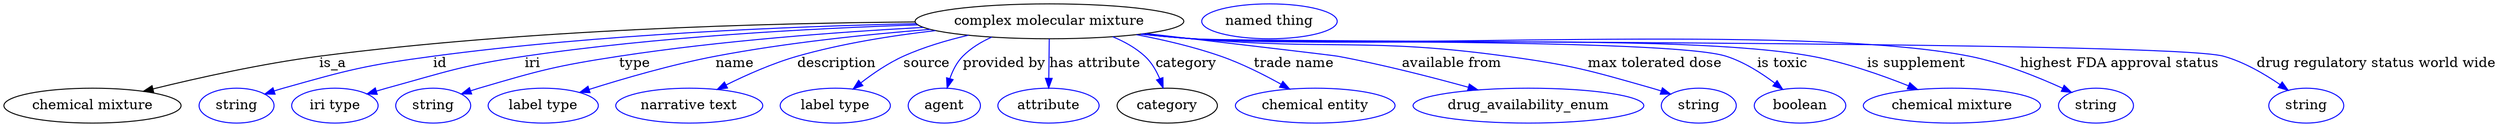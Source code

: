 digraph {
	graph [bb="0,0,2554,123"];
	node [label="\N"];
	"complex molecular mixture"	[height=0.5,
		label="complex molecular mixture",
		pos="1073,105",
		width=3.8274];
	"chemical mixture"	[height=0.5,
		pos="90.992,18",
		width=2.5276];
	"complex molecular mixture" -> "chemical mixture"	[label=is_a,
		lp="339.99,61.5",
		pos="e,143.77,32.806 935.07,104.24 784.72,102.94 537.33,96.249 325.99,69 266.9,61.381 200.59,46.698 153.51,35.206"];
	id	[color=blue,
		height=0.5,
		label=string,
		pos="237.99,18",
		width=1.0652];
	"complex molecular mixture" -> id	[color=blue,
		label=id,
		lp="452.99,61.5",
		pos="e,266.98,29.984 936.69,102.18 809.32,99.114 614.1,90.907 445.99,69 373.99,59.618 355.93,55.499 285.99,36 282.88,35.133 279.69,34.168 \
276.49,33.151",
		style=solid];
	iri	[color=blue,
		height=0.5,
		label="iri type",
		pos="338.99,18",
		width=1.2277];
	"complex molecular mixture" -> iri	[color=blue,
		label=iri,
		lp="541.99,61.5",
		pos="e,372.38,29.82 937.77,101.39 828.36,97.806 670.58,89.276 533.99,69 480.88,61.116 421.29,44.688 382.12,32.81",
		style=solid];
	type	[color=blue,
		height=0.5,
		label=string,
		pos="439.99,18",
		width=1.0652];
	"complex molecular mixture" -> type	[color=blue,
		label=type,
		lp="646.99,61.5",
		pos="e,468.64,29.989 943.32,98.73 854.92,93.916 735.42,85.013 630.99,69 566.09,59.049 549.98,54.534 486.99,36 484.09,35.146 481.1,34.209 \
478.11,33.227",
		style=solid];
	name	[color=blue,
		height=0.5,
		label="label type",
		pos="552.99,18",
		width=1.5707];
	"complex molecular mixture" -> name	[color=blue,
		label=name,
		lp="749.99,61.5",
		pos="e,590.52,31.655 950.41,96.678 884.65,91.45 802.46,82.824 729.99,69 685.27,60.468 635.45,45.928 600.09,34.72",
		style=solid];
	description	[color=blue,
		height=0.5,
		label="narrative text",
		pos="702.99,18",
		width=2.0943];
	"complex molecular mixture" -> description	[color=blue,
		label=description,
		lp="854.49,61.5",
		pos="e,731.8,34.764 956.12,95.444 911.1,90.275 859.58,82.048 813.99,69 788.79,61.788 761.96,49.83 740.99,39.417",
		style=solid];
	source	[color=blue,
		height=0.5,
		label="label type",
		pos="852.99,18",
		width=1.5707];
	"complex molecular mixture" -> source	[color=blue,
		label=source,
		lp="946.99,61.5",
		pos="e,871.35,35.187 989.73,90.642 967.47,85.454 943.82,78.422 922.99,69 907.51,61.999 891.97,51.348 879.47,41.673",
		style=solid];
	"provided by"	[color=blue,
		height=0.5,
		label=agent,
		pos="964.99,18",
		width=1.0291];
	"complex molecular mixture" -> "provided by"	[color=blue,
		label="provided by",
		lp="1026.5,61.5",
		pos="e,967.86,36.214 1013.7,88.718 1002.8,83.809 992.28,77.384 983.99,69 977.77,62.709 973.55,54.176 970.7,45.94",
		style=solid];
	"has attribute"	[color=blue,
		height=0.5,
		label=attribute,
		pos="1072,18",
		width=1.4443];
	"complex molecular mixture" -> "has attribute"	[color=blue,
		label="has attribute",
		lp="1120,61.5",
		pos="e,1072.2,36.175 1072.8,86.799 1072.7,75.163 1072.5,59.548 1072.3,46.237",
		style=solid];
	category	[height=0.5,
		pos="1193,18",
		width=1.4263];
	"complex molecular mixture" -> category	[color=blue,
		label=category,
		lp="1213.5,61.5",
		pos="e,1189.1,36.344 1138.4,89.066 1150.2,84.139 1161.7,77.617 1171,69 1177.7,62.776 1182.4,54.158 1185.8,45.829",
		style=solid];
	"trade name"	[color=blue,
		height=0.5,
		label="chemical entity",
		pos="1344,18",
		width=2.2748];
	"complex molecular mixture" -> "trade name"	[color=blue,
		label="trade name",
		lp="1323,61.5",
		pos="e,1318.3,35.129 1163,91.266 1191,85.937 1221.7,78.673 1249,69 1269.9,61.582 1292,50.229 1309.5,40.215",
		style=solid];
	"available from"	[color=blue,
		height=0.5,
		label=drug_availability_enum,
		pos="1562,18",
		width=3.2858];
	"complex molecular mixture" -> "available from"	[color=blue,
		label="available from",
		lp="1484.5,61.5",
		pos="e,1510.5,34.273 1171.8,92.432 1255.6,82.597 1363.1,69.921 1368,69 1412.9,60.594 1462.7,47.662 1500.7,37.056",
		style=solid];
	"max tolerated dose"	[color=blue,
		height=0.5,
		label=string,
		pos="1737,18",
		width=1.0652];
	"complex molecular mixture" -> "max tolerated dose"	[color=blue,
		label="max tolerated dose",
		lp="1692,61.5",
		pos="e,1708,29.915 1168.7,92.023 1185.5,90.166 1202.7,88.402 1219,87 1361.4,74.731 1398.4,88.513 1540,69 1607.2,59.738 1623.8,54.69 1689,\
36 1692.1,35.111 1695.3,34.13 1698.5,33.101",
		style=solid];
	"is toxic"	[color=blue,
		height=0.5,
		label=boolean,
		pos="1840,18",
		width=1.2999];
	"complex molecular mixture" -> "is toxic"	[color=blue,
		label="is toxic",
		lp="1822,61.5",
		pos="e,1822.4,34.895 1167.5,91.834 1184.6,89.963 1202.3,88.243 1219,87 1279.5,82.486 1707.2,87.545 1765,69 1783,63.219 1800.7,51.746 \
1814.4,41.247",
		style=solid];
	"is supplement"	[color=blue,
		height=0.5,
		label="chemical mixture",
		pos="1996,18",
		width=2.5276];
	"complex molecular mixture" -> "is supplement"	[color=blue,
		label="is supplement",
		lp="1959.5,61.5",
		pos="e,1960.7,34.659 1167.1,91.814 1184.4,89.933 1202.2,88.214 1219,87 1359.3,76.852 1713.6,94.375 1852,69 1886.2,62.725 1923.3,49.704 \
1951.2,38.523",
		style=solid];
	"highest FDA approval status"	[color=blue,
		height=0.5,
		label=string,
		pos="2143,18",
		width=1.0652];
	"complex molecular mixture" -> "highest FDA approval status"	[color=blue,
		label="highest FDA approval status",
		lp="2167.5,61.5",
		pos="e,2117.6,31.889 1166.7,91.776 1184.1,89.886 1202.1,88.175 1219,87 1395.3,74.768 1840.7,103.45 2014,69 2047.2,62.398 2083,47.903 \
2108.4,36.21",
		style=solid];
	"drug regulatory status world wide"	[color=blue,
		height=0.5,
		label=string,
		pos="2359,18",
		width=1.0652];
	"complex molecular mixture" -> "drug regulatory status world wide"	[color=blue,
		label="drug regulatory status world wide",
		lp="2431,61.5",
		pos="e,2340.4,33.799 1166.3,91.741 1183.8,89.842 1201.9,88.136 1219,87 1277.5,83.105 2217.6,84.884 2274,69 2295,63.09 2316.1,50.678 2332.1,\
39.7",
		style=solid];
	"named thing_category"	[color=blue,
		height=0.5,
		label="named thing",
		pos="1298,105",
		width=1.9318];
}
